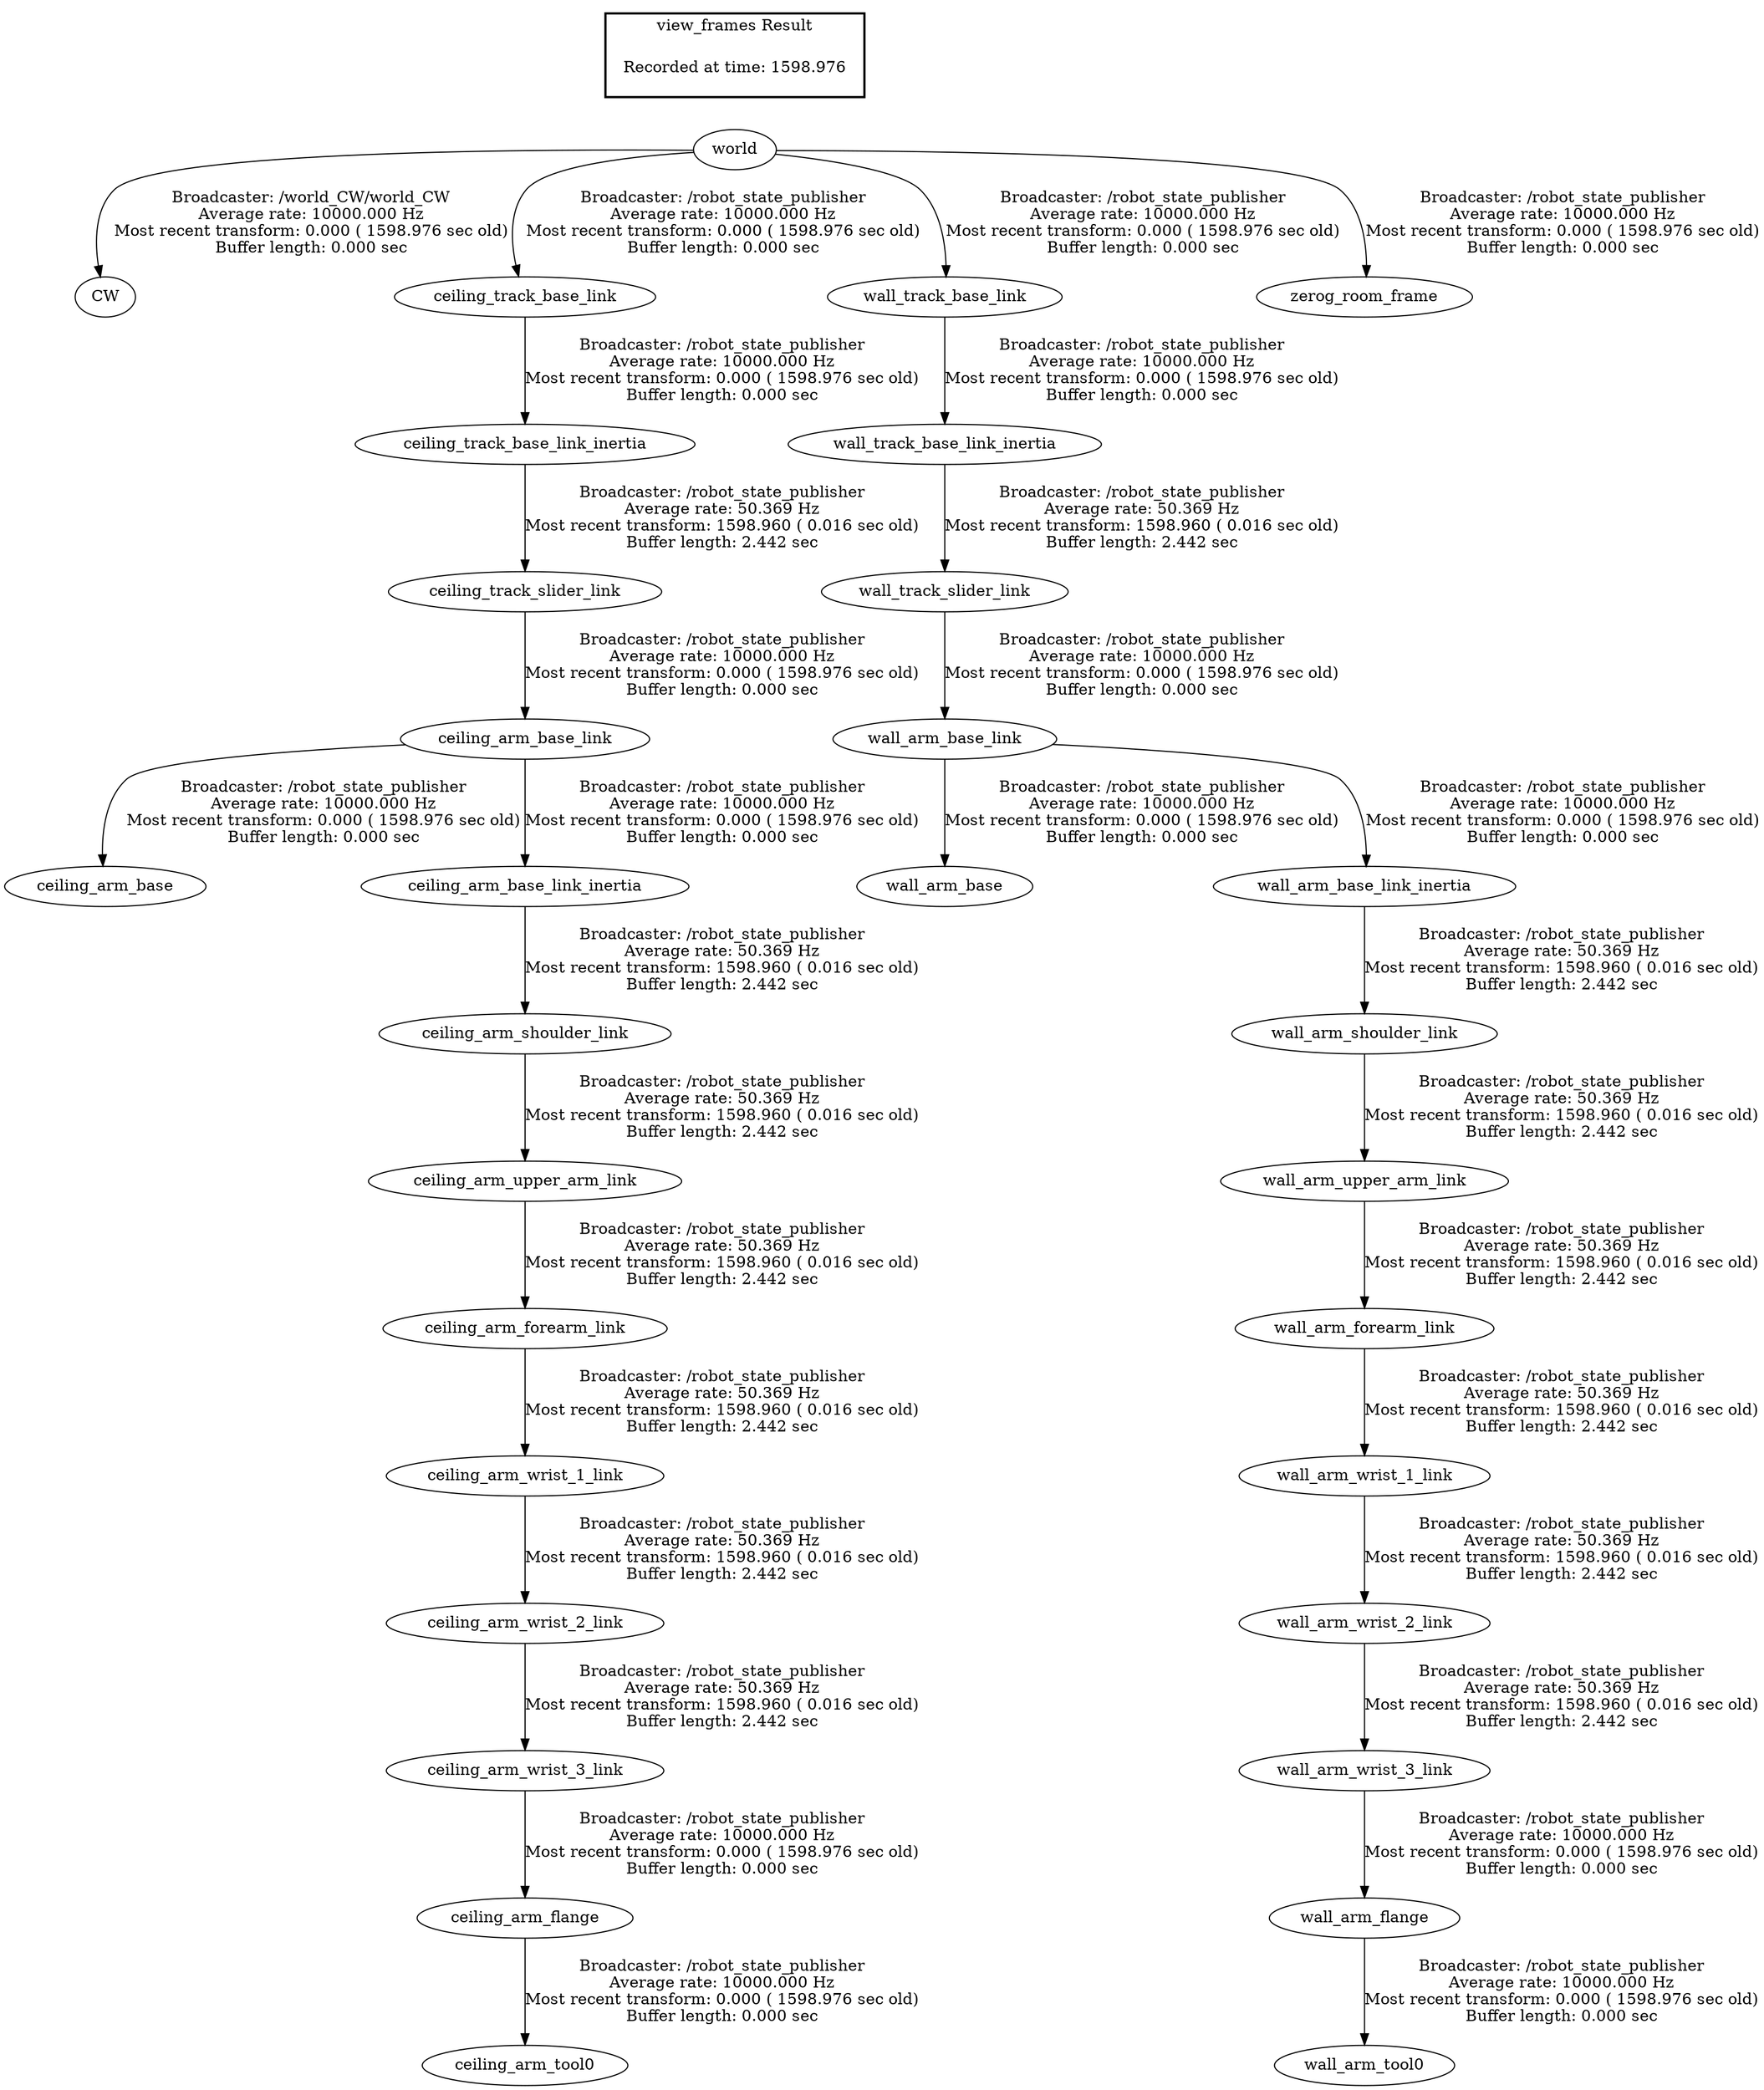 digraph G {
"world" -> "CW"[label="Broadcaster: /world_CW/world_CW\nAverage rate: 10000.000 Hz\nMost recent transform: 0.000 ( 1598.976 sec old)\nBuffer length: 0.000 sec\n"];
"ceiling_arm_base_link" -> "ceiling_arm_base"[label="Broadcaster: /robot_state_publisher\nAverage rate: 10000.000 Hz\nMost recent transform: 0.000 ( 1598.976 sec old)\nBuffer length: 0.000 sec\n"];
"ceiling_track_slider_link" -> "ceiling_arm_base_link"[label="Broadcaster: /robot_state_publisher\nAverage rate: 10000.000 Hz\nMost recent transform: 0.000 ( 1598.976 sec old)\nBuffer length: 0.000 sec\n"];
"ceiling_arm_base_link" -> "ceiling_arm_base_link_inertia"[label="Broadcaster: /robot_state_publisher\nAverage rate: 10000.000 Hz\nMost recent transform: 0.000 ( 1598.976 sec old)\nBuffer length: 0.000 sec\n"];
"ceiling_arm_flange" -> "ceiling_arm_tool0"[label="Broadcaster: /robot_state_publisher\nAverage rate: 10000.000 Hz\nMost recent transform: 0.000 ( 1598.976 sec old)\nBuffer length: 0.000 sec\n"];
"ceiling_arm_wrist_3_link" -> "ceiling_arm_flange"[label="Broadcaster: /robot_state_publisher\nAverage rate: 10000.000 Hz\nMost recent transform: 0.000 ( 1598.976 sec old)\nBuffer length: 0.000 sec\n"];
"ceiling_arm_wrist_2_link" -> "ceiling_arm_wrist_3_link"[label="Broadcaster: /robot_state_publisher\nAverage rate: 50.369 Hz\nMost recent transform: 1598.960 ( 0.016 sec old)\nBuffer length: 2.442 sec\n"];
"ceiling_track_base_link" -> "ceiling_track_base_link_inertia"[label="Broadcaster: /robot_state_publisher\nAverage rate: 10000.000 Hz\nMost recent transform: 0.000 ( 1598.976 sec old)\nBuffer length: 0.000 sec\n"];
"world" -> "ceiling_track_base_link"[label="Broadcaster: /robot_state_publisher\nAverage rate: 10000.000 Hz\nMost recent transform: 0.000 ( 1598.976 sec old)\nBuffer length: 0.000 sec\n"];
"ceiling_track_base_link_inertia" -> "ceiling_track_slider_link"[label="Broadcaster: /robot_state_publisher\nAverage rate: 50.369 Hz\nMost recent transform: 1598.960 ( 0.016 sec old)\nBuffer length: 2.442 sec\n"];
"wall_arm_base_link" -> "wall_arm_base"[label="Broadcaster: /robot_state_publisher\nAverage rate: 10000.000 Hz\nMost recent transform: 0.000 ( 1598.976 sec old)\nBuffer length: 0.000 sec\n"];
"wall_track_slider_link" -> "wall_arm_base_link"[label="Broadcaster: /robot_state_publisher\nAverage rate: 10000.000 Hz\nMost recent transform: 0.000 ( 1598.976 sec old)\nBuffer length: 0.000 sec\n"];
"wall_arm_base_link" -> "wall_arm_base_link_inertia"[label="Broadcaster: /robot_state_publisher\nAverage rate: 10000.000 Hz\nMost recent transform: 0.000 ( 1598.976 sec old)\nBuffer length: 0.000 sec\n"];
"wall_arm_flange" -> "wall_arm_tool0"[label="Broadcaster: /robot_state_publisher\nAverage rate: 10000.000 Hz\nMost recent transform: 0.000 ( 1598.976 sec old)\nBuffer length: 0.000 sec\n"];
"wall_arm_wrist_3_link" -> "wall_arm_flange"[label="Broadcaster: /robot_state_publisher\nAverage rate: 10000.000 Hz\nMost recent transform: 0.000 ( 1598.976 sec old)\nBuffer length: 0.000 sec\n"];
"wall_arm_wrist_2_link" -> "wall_arm_wrist_3_link"[label="Broadcaster: /robot_state_publisher\nAverage rate: 50.369 Hz\nMost recent transform: 1598.960 ( 0.016 sec old)\nBuffer length: 2.442 sec\n"];
"wall_track_base_link" -> "wall_track_base_link_inertia"[label="Broadcaster: /robot_state_publisher\nAverage rate: 10000.000 Hz\nMost recent transform: 0.000 ( 1598.976 sec old)\nBuffer length: 0.000 sec\n"];
"world" -> "wall_track_base_link"[label="Broadcaster: /robot_state_publisher\nAverage rate: 10000.000 Hz\nMost recent transform: 0.000 ( 1598.976 sec old)\nBuffer length: 0.000 sec\n"];
"wall_track_base_link_inertia" -> "wall_track_slider_link"[label="Broadcaster: /robot_state_publisher\nAverage rate: 50.369 Hz\nMost recent transform: 1598.960 ( 0.016 sec old)\nBuffer length: 2.442 sec\n"];
"world" -> "zerog_room_frame"[label="Broadcaster: /robot_state_publisher\nAverage rate: 10000.000 Hz\nMost recent transform: 0.000 ( 1598.976 sec old)\nBuffer length: 0.000 sec\n"];
"ceiling_arm_upper_arm_link" -> "ceiling_arm_forearm_link"[label="Broadcaster: /robot_state_publisher\nAverage rate: 50.369 Hz\nMost recent transform: 1598.960 ( 0.016 sec old)\nBuffer length: 2.442 sec\n"];
"ceiling_arm_shoulder_link" -> "ceiling_arm_upper_arm_link"[label="Broadcaster: /robot_state_publisher\nAverage rate: 50.369 Hz\nMost recent transform: 1598.960 ( 0.016 sec old)\nBuffer length: 2.442 sec\n"];
"ceiling_arm_base_link_inertia" -> "ceiling_arm_shoulder_link"[label="Broadcaster: /robot_state_publisher\nAverage rate: 50.369 Hz\nMost recent transform: 1598.960 ( 0.016 sec old)\nBuffer length: 2.442 sec\n"];
"ceiling_arm_forearm_link" -> "ceiling_arm_wrist_1_link"[label="Broadcaster: /robot_state_publisher\nAverage rate: 50.369 Hz\nMost recent transform: 1598.960 ( 0.016 sec old)\nBuffer length: 2.442 sec\n"];
"ceiling_arm_wrist_1_link" -> "ceiling_arm_wrist_2_link"[label="Broadcaster: /robot_state_publisher\nAverage rate: 50.369 Hz\nMost recent transform: 1598.960 ( 0.016 sec old)\nBuffer length: 2.442 sec\n"];
"wall_arm_upper_arm_link" -> "wall_arm_forearm_link"[label="Broadcaster: /robot_state_publisher\nAverage rate: 50.369 Hz\nMost recent transform: 1598.960 ( 0.016 sec old)\nBuffer length: 2.442 sec\n"];
"wall_arm_shoulder_link" -> "wall_arm_upper_arm_link"[label="Broadcaster: /robot_state_publisher\nAverage rate: 50.369 Hz\nMost recent transform: 1598.960 ( 0.016 sec old)\nBuffer length: 2.442 sec\n"];
"wall_arm_base_link_inertia" -> "wall_arm_shoulder_link"[label="Broadcaster: /robot_state_publisher\nAverage rate: 50.369 Hz\nMost recent transform: 1598.960 ( 0.016 sec old)\nBuffer length: 2.442 sec\n"];
"wall_arm_forearm_link" -> "wall_arm_wrist_1_link"[label="Broadcaster: /robot_state_publisher\nAverage rate: 50.369 Hz\nMost recent transform: 1598.960 ( 0.016 sec old)\nBuffer length: 2.442 sec\n"];
"wall_arm_wrist_1_link" -> "wall_arm_wrist_2_link"[label="Broadcaster: /robot_state_publisher\nAverage rate: 50.369 Hz\nMost recent transform: 1598.960 ( 0.016 sec old)\nBuffer length: 2.442 sec\n"];
edge [style=invis];
 subgraph cluster_legend { style=bold; color=black; label ="view_frames Result";
"Recorded at time: 1598.976"[ shape=plaintext ] ;
 }->"world";
}